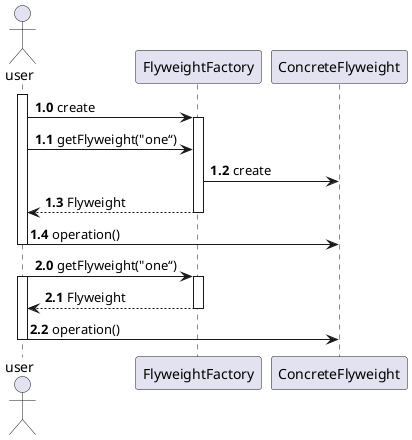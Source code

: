 @startuml
actor user
participant FlyweightFactory
participant ConcreteFlyweight
autonumber 1.0
activate user
user->FlyweightFactory:create
activate FlyweightFactory
user->FlyweightFactory:getFlyweight("one“)
ConcreteFlyweight<-FlyweightFactory:create
user<--FlyweightFactory:Flyweight
deactivate FlyweightFactory
user->ConcreteFlyweight:operation()
deactivate user
autonumber 2.0
user->FlyweightFactory:getFlyweight("one“)
activate user
activate FlyweightFactory
user<--FlyweightFactory:Flyweight
deactivate FlyweightFactory
user->ConcreteFlyweight:operation()
deactivate user
@enduml
